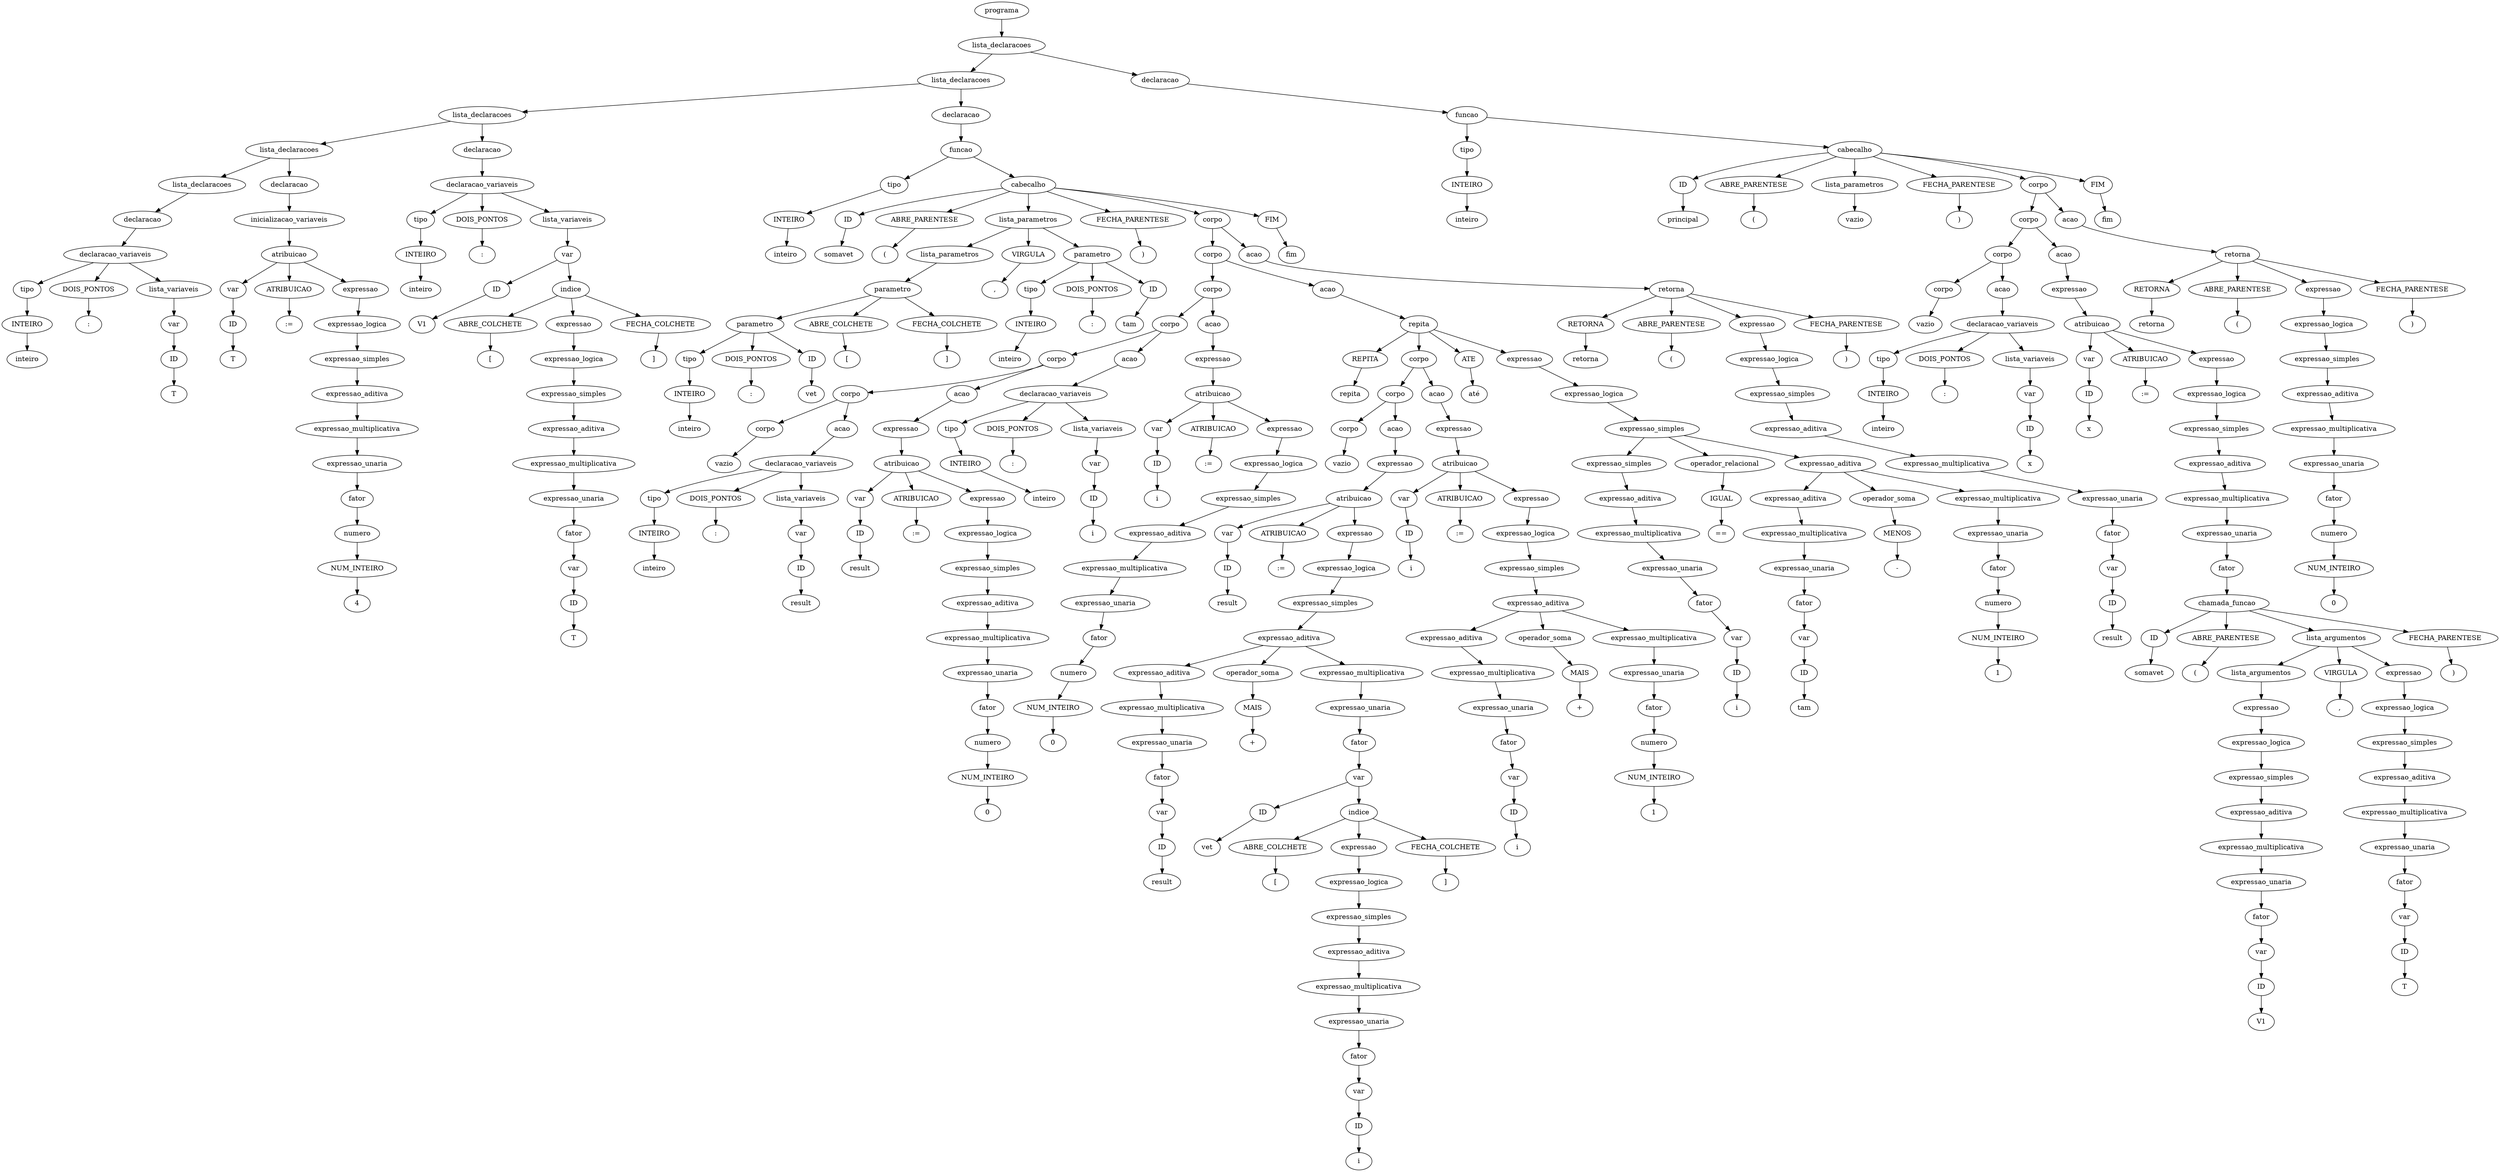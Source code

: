 digraph tree {
    "0x7f9ff8c01710" [label="programa"];
    "0x7f9ff8c13a58" [label="lista_declaracoes"];
    "0x7f9ff8c015f8" [label="lista_declaracoes"];
    "0x7f9ff8bf9c50" [label="lista_declaracoes"];
    "0x7f9ff8bf9828" [label="lista_declaracoes"];
    "0x7f9ff8bf92b0" [label="lista_declaracoes"];
    "0x7f9ff8bf0f98" [label="declaracao"];
    "0x7f9ff8bf9320" [label="declaracao_variaveis"];
    "0x7f9ff8bf9128" [label="tipo"];
    "0x7f9ff8bf90f0" [label="INTEIRO"];
    "0x7f9ff8bf90b8" [label="inteiro"];
    "0x7f9ff8bf92e8" [label="DOIS_PONTOS"];
    "0x7f9ff8bf9160" [label=":"];
    "0x7f9ff8bf9198" [label="lista_variaveis"];
    "0x7f9ff8bf9240" [label="var"];
    "0x7f9ff8bf91d0" [label="ID"];
    "0x7f9ff8bf0fd0" [label="T"];
    "0x7f9ff8bf9780" [label="declaracao"];
    "0x7f9ff8bf9278" [label="inicializacao_variaveis"];
    "0x7f9ff8bf97f0" [label="atribuicao"];
    "0x7f9ff8bf9438" [label="var"];
    "0x7f9ff8bf9400" [label="ID"];
    "0x7f9ff8bf9358" [label="T"];
    "0x7f9ff8bf97b8" [label="ATRIBUICAO"];
    "0x7f9ff8bf9710" [label=":="];
    "0x7f9ff8bf96d8" [label="expressao"];
    "0x7f9ff8bf96a0" [label="expressao_logica"];
    "0x7f9ff8bf9668" [label="expressao_simples"];
    "0x7f9ff8bf9630" [label="expressao_aditiva"];
    "0x7f9ff8bf95f8" [label="expressao_multiplicativa"];
    "0x7f9ff8bf9470" [label="expressao_unaria"];
    "0x7f9ff8bf94a8" [label="fator"];
    "0x7f9ff8bf95c0" [label="numero"];
    "0x7f9ff8bf9588" [label="NUM_INTEIRO"];
    "0x7f9ff8bf9208" [label="4"];
    "0x7f9ff8bf9860" [label="declaracao"];
    "0x7f9ff8bf9e80" [label="declaracao_variaveis"];
    "0x7f9ff8bf98d0" [label="tipo"];
    "0x7f9ff8bf9390" [label="INTEIRO"];
    "0x7f9ff8bf9080" [label="inteiro"];
    "0x7f9ff8bf9e48" [label="DOIS_PONTOS"];
    "0x7f9ff8bf9dd8" [label=":"];
    "0x7f9ff8bf9940" [label="lista_variaveis"];
    "0x7f9ff8bf9a20" [label="var"];
    "0x7f9ff8bf9c18" [label="ID"];
    "0x7f9ff8bf99b0" [label="V1"];
    "0x7f9ff8bf9da0" [label="indice"];
    "0x7f9ff8bf9cc0" [label="ABRE_COLCHETE"];
    "0x7f9ff8bf9be0" [label="["];
    "0x7f9ff8bf9ba8" [label="expressao"];
    "0x7f9ff8bf9b70" [label="expressao_logica"];
    "0x7f9ff8bf9b38" [label="expressao_simples"];
    "0x7f9ff8bf9b00" [label="expressao_aditiva"];
    "0x7f9ff8bf9ac8" [label="expressao_multiplicativa"];
    "0x7f9ff8bf9908" [label="expressao_unaria"];
    "0x7f9ff8bf99e8" [label="fator"];
    "0x7f9ff8bf9a90" [label="var"];
    "0x7f9ff8bf9a58" [label="ID"];
    "0x7f9ff8bf9550" [label="T"];
    "0x7f9ff8bf9d68" [label="FECHA_COLCHETE"];
    "0x7f9ff8bf9d30" [label="]"];
    "0x7f9ff8bf9e10" [label="declaracao"];
    "0x7f9ff8bf9ef0" [label="funcao"];
    "0x7f9ff8bf9f60" [label="tipo"];
    "0x7f9ff8bf9eb8" [label="INTEIRO"];
    "0x7f9ff8bf9748" [label="inteiro"];
    "0x7f9ff8c139e8" [label="cabecalho"];
    "0x7f9ff8c137f0" [label="ID"];
    "0x7f9ff8c0d898" [label="somavet"];
    "0x7f9ff8c138d0" [label="ABRE_PARENTESE"];
    "0x7f9ff8c13898" [label="("];
    "0x7f9ff8c01588" [label="lista_parametros"];
    "0x7f9ff8c01160" [label="lista_parametros"];
    "0x7f9ff8c01400" [label="parametro"];
    "0x7f9ff8c012e8" [label="parametro"];
    "0x7f9ff8c01128" [label="tipo"];
    "0x7f9ff8c010f0" [label="INTEIRO"];
    "0x7f9ff8bf9cf8" [label="inteiro"];
    "0x7f9ff8c01240" [label="DOIS_PONTOS"];
    "0x7f9ff8c01048" [label=":"];
    "0x7f9ff8c012b0" [label="ID"];
    "0x7f9ff8c01278" [label="vet"];
    "0x7f9ff8c010b8" [label="ABRE_COLCHETE"];
    "0x7f9ff8bf9f98" [label="["];
    "0x7f9ff8c013c8" [label="FECHA_COLCHETE"];
    "0x7f9ff8c01198" [label="]"];
    "0x7f9ff8c014a8" [label="VIRGULA"];
    "0x7f9ff8c01208" [label=","];
    "0x7f9ff8c016d8" [label="parametro"];
    "0x7f9ff8c01518" [label="tipo"];
    "0x7f9ff8c014e0" [label="INTEIRO"];
    "0x7f9ff8c01320" [label="inteiro"];
    "0x7f9ff8c01630" [label="DOIS_PONTOS"];
    "0x7f9ff8c01358" [label=":"];
    "0x7f9ff8c016a0" [label="ID"];
    "0x7f9ff8c01668" [label="tam"];
    "0x7f9ff8c13940" [label="FECHA_PARENTESE"];
    "0x7f9ff8c13908" [label=")"];
    "0x7f9ff8c135f8" [label="corpo"];
    "0x7f9ff8c0d780" [label="corpo"];
    "0x7f9ff8c06780" [label="corpo"];
    "0x7f9ff8c06240" [label="corpo"];
    "0x7f9ff8c01fd0" [label="corpo"];
    "0x7f9ff8c01a90" [label="corpo"];
    "0x7f9ff8c01550" [label="corpo"];
    "0x7f9ff8c01438" [label="vazio"];
    "0x7f9ff8c017f0" [label="acao"];
    "0x7f9ff8c01b00" [label="declaracao_variaveis"];
    "0x7f9ff8c01898" [label="tipo"];
    "0x7f9ff8c01860" [label="INTEIRO"];
    "0x7f9ff8c01748" [label="inteiro"];
    "0x7f9ff8c01ac8" [label="DOIS_PONTOS"];
    "0x7f9ff8c018d0" [label=":"];
    "0x7f9ff8c01908" [label="lista_variaveis"];
    "0x7f9ff8c01a20" [label="var"];
    "0x7f9ff8c019e8" [label="ID"];
    "0x7f9ff8c017b8" [label="result"];
    "0x7f9ff8c01f28" [label="acao"];
    "0x7f9ff8c01a58" [label="expressao"];
    "0x7f9ff8c01f98" [label="atribuicao"];
    "0x7f9ff8c01be0" [label="var"];
    "0x7f9ff8c01b38" [label="ID"];
    "0x7f9ff8c01390" [label="result"];
    "0x7f9ff8c01f60" [label="ATRIBUICAO"];
    "0x7f9ff8c01eb8" [label=":="];
    "0x7f9ff8c01e80" [label="expressao"];
    "0x7f9ff8c01e48" [label="expressao_logica"];
    "0x7f9ff8c01e10" [label="expressao_simples"];
    "0x7f9ff8c01dd8" [label="expressao_aditiva"];
    "0x7f9ff8c01da0" [label="expressao_multiplicativa"];
    "0x7f9ff8c01c18" [label="expressao_unaria"];
    "0x7f9ff8c01c50" [label="fator"];
    "0x7f9ff8c01d68" [label="numero"];
    "0x7f9ff8c01d30" [label="NUM_INTEIRO"];
    "0x7f9ff8c019b0" [label="0"];
    "0x7f9ff8c06048" [label="acao"];
    "0x7f9ff8c062b0" [label="declaracao_variaveis"];
    "0x7f9ff8c060b8" [label="tipo"];
    "0x7f9ff8c01b70" [label="INTEIRO"];
    "0x7f9ff8c01828" [label="inteiro"];
    "0x7f9ff8c06278" [label="DOIS_PONTOS"];
    "0x7f9ff8c060f0" [label=":"];
    "0x7f9ff8c06128" [label="lista_variaveis"];
    "0x7f9ff8c061d0" [label="var"];
    "0x7f9ff8c06160" [label="ID"];
    "0x7f9ff8c01cf8" [label="i"];
    "0x7f9ff8c066d8" [label="acao"];
    "0x7f9ff8c06208" [label="expressao"];
    "0x7f9ff8c06748" [label="atribuicao"];
    "0x7f9ff8c06390" [label="var"];
    "0x7f9ff8c062e8" [label="ID"];
    "0x7f9ff8c01ef0" [label="i"];
    "0x7f9ff8c06710" [label="ATRIBUICAO"];
    "0x7f9ff8c06668" [label=":="];
    "0x7f9ff8c06630" [label="expressao"];
    "0x7f9ff8c065f8" [label="expressao_logica"];
    "0x7f9ff8c065c0" [label="expressao_simples"];
    "0x7f9ff8c06588" [label="expressao_aditiva"];
    "0x7f9ff8c06550" [label="expressao_multiplicativa"];
    "0x7f9ff8c063c8" [label="expressao_unaria"];
    "0x7f9ff8c06400" [label="fator"];
    "0x7f9ff8c06518" [label="numero"];
    "0x7f9ff8c064e0" [label="NUM_INTEIRO"];
    "0x7f9ff8c06198" [label="0"];
    "0x7f9ff8c064a8" [label="acao"];
    "0x7f9ff8c13320" [label="repita"];
    "0x7f9ff8c13208" [label="REPITA"];
    "0x7f9ff8c0df28" [label="repita"];
    "0x7f9ff8c0d9e8" [label="corpo"];
    "0x7f9ff8c0d320" [label="corpo"];
    "0x7f9ff8c06860" [label="corpo"];
    "0x7f9ff8c06080" [label="vazio"];
    "0x7f9ff8c0d278" [label="acao"];
    "0x7f9ff8c06898" [label="expressao"];
    "0x7f9ff8c0d2e8" [label="atribuicao"];
    "0x7f9ff8c06978" [label="var"];
    "0x7f9ff8c06940" [label="ID"];
    "0x7f9ff8c067b8" [label="result"];
    "0x7f9ff8c0d2b0" [label="ATRIBUICAO"];
    "0x7f9ff8c06be0" [label=":="];
    "0x7f9ff8c0d240" [label="expressao"];
    "0x7f9ff8c0d208" [label="expressao_logica"];
    "0x7f9ff8c06ba8" [label="expressao_simples"];
    "0x7f9ff8c06fd0" [label="expressao_aditiva"];
    "0x7f9ff8c06b38" [label="expressao_aditiva"];
    "0x7f9ff8c06b00" [label="expressao_multiplicativa"];
    "0x7f9ff8c069b0" [label="expressao_unaria"];
    "0x7f9ff8c069e8" [label="fator"];
    "0x7f9ff8c06ac8" [label="var"];
    "0x7f9ff8c06a90" [label="ID"];
    "0x7f9ff8c06828" [label="result"];
    "0x7f9ff8c06cc0" [label="operador_soma"];
    "0x7f9ff8c06c88" [label="MAIS"];
    "0x7f9ff8c06b70" [label="+"];
    "0x7f9ff8c0d198" [label="expressao_multiplicativa"];
    "0x7f9ff8c0d160" [label="expressao_unaria"];
    "0x7f9ff8c06c18" [label="fator"];
    "0x7f9ff8c06da0" [label="var"];
    "0x7f9ff8c06f98" [label="ID"];
    "0x7f9ff8c06d30" [label="vet"];
    "0x7f9ff8c0d128" [label="indice"];
    "0x7f9ff8c0d048" [label="ABRE_COLCHETE"];
    "0x7f9ff8c06f60" [label="["];
    "0x7f9ff8c06f28" [label="expressao"];
    "0x7f9ff8c06ef0" [label="expressao_logica"];
    "0x7f9ff8c06eb8" [label="expressao_simples"];
    "0x7f9ff8c06e80" [label="expressao_aditiva"];
    "0x7f9ff8c06e48" [label="expressao_multiplicativa"];
    "0x7f9ff8c06cf8" [label="expressao_unaria"];
    "0x7f9ff8c06d68" [label="fator"];
    "0x7f9ff8c06e10" [label="var"];
    "0x7f9ff8c06dd8" [label="ID"];
    "0x7f9ff8c06a58" [label="i"];
    "0x7f9ff8c0d0f0" [label="FECHA_COLCHETE"];
    "0x7f9ff8c0d0b8" [label="]"];
    "0x7f9ff8c0d940" [label="acao"];
    "0x7f9ff8c0d358" [label="expressao"];
    "0x7f9ff8c0d9b0" [label="atribuicao"];
    "0x7f9ff8c0d400" [label="var"];
    "0x7f9ff8c068d0" [label="ID"];
    "0x7f9ff8c06320" [label="i"];
    "0x7f9ff8c0d978" [label="ATRIBUICAO"];
    "0x7f9ff8c0d630" [label=":="];
    "0x7f9ff8c0d908" [label="expressao"];
    "0x7f9ff8c0d8d0" [label="expressao_logica"];
    "0x7f9ff8c0d5f8" [label="expressao_simples"];
    "0x7f9ff8c0d860" [label="expressao_aditiva"];
    "0x7f9ff8c0d588" [label="expressao_aditiva"];
    "0x7f9ff8c0d550" [label="expressao_multiplicativa"];
    "0x7f9ff8c0d438" [label="expressao_unaria"];
    "0x7f9ff8c0d470" [label="fator"];
    "0x7f9ff8c0d518" [label="var"];
    "0x7f9ff8c0d4e0" [label="ID"];
    "0x7f9ff8c0d080" [label="i"];
    "0x7f9ff8c0d6d8" [label="operador_soma"];
    "0x7f9ff8c0d6a0" [label="MAIS"];
    "0x7f9ff8c0d5c0" [label="+"];
    "0x7f9ff8c0d828" [label="expressao_multiplicativa"];
    "0x7f9ff8c0d710" [label="expressao_unaria"];
    "0x7f9ff8c0d668" [label="fator"];
    "0x7f9ff8c0d7f0" [label="numero"];
    "0x7f9ff8c0d7b8" [label="NUM_INTEIRO"];
    "0x7f9ff8c0d4a8" [label="1"];
    "0x7f9ff8c132e8" [label="ATE"];
    "0x7f9ff8c132b0" [label="até"];
    "0x7f9ff8c13278" [label="expressao"];
    "0x7f9ff8c0dc18" [label="expressao_logica"];
    "0x7f9ff8c0def0" [label="expressao_simples"];
    "0x7f9ff8c0dba8" [label="expressao_simples"];
    "0x7f9ff8c0db70" [label="expressao_aditiva"];
    "0x7f9ff8c0db38" [label="expressao_multiplicativa"];
    "0x7f9ff8c0da20" [label="expressao_unaria"];
    "0x7f9ff8c0da58" [label="fator"];
    "0x7f9ff8c0db00" [label="var"];
    "0x7f9ff8c0d390" [label="ID"];
    "0x7f9ff8c0d1d0" [label="i"];
    "0x7f9ff8c0dd30" [label="operador_relacional"];
    "0x7f9ff8c0dcf8" [label="IGUAL"];
    "0x7f9ff8c0dbe0" [label="=="];
    "0x7f9ff8c131d0" [label="expressao_aditiva"];
    "0x7f9ff8c0de80" [label="expressao_aditiva"];
    "0x7f9ff8c0de48" [label="expressao_multiplicativa"];
    "0x7f9ff8c0dd68" [label="expressao_unaria"];
    "0x7f9ff8c0dc88" [label="fator"];
    "0x7f9ff8c0de10" [label="var"];
    "0x7f9ff8c0ddd8" [label="ID"];
    "0x7f9ff8c0da90" [label="tam"];
    "0x7f9ff8c0dfd0" [label="operador_soma"];
    "0x7f9ff8c0df98" [label="MENOS"];
    "0x7f9ff8c0deb8" [label="-"];
    "0x7f9ff8c13198" [label="expressao_multiplicativa"];
    "0x7f9ff8c13048" [label="expressao_unaria"];
    "0x7f9ff8c0df60" [label="fator"];
    "0x7f9ff8c13160" [label="numero"];
    "0x7f9ff8c13128" [label="NUM_INTEIRO"];
    "0x7f9ff8c0dda0" [label="1"];
    "0x7f9ff8c130f0" [label="acao"];
    "0x7f9ff8c137b8" [label="retorna"];
    "0x7f9ff8c136a0" [label="RETORNA"];
    "0x7f9ff8c13588" [label="retorna"];
    "0x7f9ff8c13710" [label="ABRE_PARENTESE"];
    "0x7f9ff8c136d8" [label="("];
    "0x7f9ff8c13550" [label="expressao"];
    "0x7f9ff8c13518" [label="expressao_logica"];
    "0x7f9ff8c134e0" [label="expressao_simples"];
    "0x7f9ff8c134a8" [label="expressao_aditiva"];
    "0x7f9ff8c13470" [label="expressao_multiplicativa"];
    "0x7f9ff8c0dc50" [label="expressao_unaria"];
    "0x7f9ff8c13390" [label="fator"];
    "0x7f9ff8c13438" [label="var"];
    "0x7f9ff8c13358" [label="ID"];
    "0x7f9ff8c066a0" [label="result"];
    "0x7f9ff8c13780" [label="FECHA_PARENTESE"];
    "0x7f9ff8c13748" [label=")"];
    "0x7f9ff8c139b0" [label="FIM"];
    "0x7f9ff8c13978" [label="fim"];
    "0x7f9ff8c13a20" [label="declaracao"];
    "0x7f9ff8c135c0" [label="funcao"];
    "0x7f9ff8c13828" [label="tipo"];
    "0x7f9ff8bf9fd0" [label="INTEIRO"];
    "0x7f9ff8bf9898" [label="inteiro"];
    "0x7f9ff8c20128" [label="cabecalho"];
    "0x7f9ff8c1af28" [label="ID"];
    "0x7f9ff8c1a940" [label="principal"];
    "0x7f9ff8c1afd0" [label="ABRE_PARENTESE"];
    "0x7f9ff8c1af98" [label="("];
    "0x7f9ff8c13ac8" [label="lista_parametros"];
    "0x7f9ff8c13860" [label="vazio"];
    "0x7f9ff8c20080" [label="FECHA_PARENTESE"];
    "0x7f9ff8c20048" [label=")"];
    "0x7f9ff8c1ad30" [label="corpo"];
    "0x7f9ff8c1aa20" [label="corpo"];
    "0x7f9ff8c13e48" [label="corpo"];
    "0x7f9ff8c13be0" [label="corpo"];
    "0x7f9ff8c13240" [label="vazio"];
    "0x7f9ff8c13c18" [label="acao"];
    "0x7f9ff8c13eb8" [label="declaracao_variaveis"];
    "0x7f9ff8c13cc0" [label="tipo"];
    "0x7f9ff8c13c88" [label="INTEIRO"];
    "0x7f9ff8c13b00" [label="inteiro"];
    "0x7f9ff8c13e80" [label="DOIS_PONTOS"];
    "0x7f9ff8c13cf8" [label=":"];
    "0x7f9ff8c13d30" [label="lista_variaveis"];
    "0x7f9ff8c13dd8" [label="var"];
    "0x7f9ff8c13d68" [label="ID"];
    "0x7f9ff8c13b70" [label="x"];
    "0x7f9ff8c1a978" [label="acao"];
    "0x7f9ff8c13e10" [label="expressao"];
    "0x7f9ff8c1a9e8" [label="atribuicao"];
    "0x7f9ff8c13f98" [label="var"];
    "0x7f9ff8c13ef0" [label="ID"];
    "0x7f9ff8c13ba8" [label="x"];
    "0x7f9ff8c1a9b0" [label="ATRIBUICAO"];
    "0x7f9ff8c1a908" [label=":="];
    "0x7f9ff8c1a8d0" [label="expressao"];
    "0x7f9ff8c1a438" [label="expressao_logica"];
    "0x7f9ff8c1a668" [label="expressao_simples"];
    "0x7f9ff8c1a0b8" [label="expressao_aditiva"];
    "0x7f9ff8c1a898" [label="expressao_multiplicativa"];
    "0x7f9ff8c1a710" [label="expressao_unaria"];
    "0x7f9ff8c1a048" [label="fator"];
    "0x7f9ff8c1a860" [label="chamada_funcao"];
    "0x7f9ff8c1a160" [label="ID"];
    "0x7f9ff8c1a390" [label="somavet"];
    "0x7f9ff8c1a7b8" [label="ABRE_PARENTESE"];
    "0x7f9ff8c1a630" [label="("];
    "0x7f9ff8c1a6d8" [label="lista_argumentos"];
    "0x7f9ff8c1a320" [label="lista_argumentos"];
    "0x7f9ff8c1a2e8" [label="expressao"];
    "0x7f9ff8c1a2b0" [label="expressao_logica"];
    "0x7f9ff8c1a278" [label="expressao_simples"];
    "0x7f9ff8c1a240" [label="expressao_aditiva"];
    "0x7f9ff8c1a208" [label="expressao_multiplicativa"];
    "0x7f9ff8c13fd0" [label="expressao_unaria"];
    "0x7f9ff8c1a0f0" [label="fator"];
    "0x7f9ff8c1a1d0" [label="var"];
    "0x7f9ff8c1a198" [label="ID"];
    "0x7f9ff8c13da0" [label="V1"];
    "0x7f9ff8c1a6a0" [label="VIRGULA"];
    "0x7f9ff8c1a5f8" [label=","];
    "0x7f9ff8c1a5c0" [label="expressao"];
    "0x7f9ff8c1a588" [label="expressao_logica"];
    "0x7f9ff8c1a550" [label="expressao_simples"];
    "0x7f9ff8c1a518" [label="expressao_aditiva"];
    "0x7f9ff8c1a4e0" [label="expressao_multiplicativa"];
    "0x7f9ff8c1a3c8" [label="expressao_unaria"];
    "0x7f9ff8c1a400" [label="fator"];
    "0x7f9ff8c1a4a8" [label="var"];
    "0x7f9ff8c1a470" [label="ID"];
    "0x7f9ff8c1a358" [label="T"];
    "0x7f9ff8c1a828" [label="FECHA_PARENTESE"];
    "0x7f9ff8c1a7f0" [label=")"];
    "0x7f9ff8c1a780" [label="acao"];
    "0x7f9ff8c1aef0" [label="retorna"];
    "0x7f9ff8c1add8" [label="RETORNA"];
    "0x7f9ff8c1acc0" [label="retorna"];
    "0x7f9ff8c1ae48" [label="ABRE_PARENTESE"];
    "0x7f9ff8c1ae10" [label="("];
    "0x7f9ff8c1ac88" [label="expressao"];
    "0x7f9ff8c1ac50" [label="expressao_logica"];
    "0x7f9ff8c1ac18" [label="expressao_simples"];
    "0x7f9ff8c1abe0" [label="expressao_aditiva"];
    "0x7f9ff8c1aba8" [label="expressao_multiplicativa"];
    "0x7f9ff8c1aa58" [label="expressao_unaria"];
    "0x7f9ff8c1aac8" [label="fator"];
    "0x7f9ff8c1ab70" [label="numero"];
    "0x7f9ff8c1ab38" [label="NUM_INTEIRO"];
    "0x7f9ff8c13c50" [label="0"];
    "0x7f9ff8c1aeb8" [label="FECHA_PARENTESE"];
    "0x7f9ff8c1ae80" [label=")"];
    "0x7f9ff8c200f0" [label="FIM"];
    "0x7f9ff8c200b8" [label="fim"];
    "0x7f9ff8c01710" -> "0x7f9ff8c13a58";
    "0x7f9ff8c13a58" -> "0x7f9ff8c015f8";
    "0x7f9ff8c13a58" -> "0x7f9ff8c13a20";
    "0x7f9ff8c015f8" -> "0x7f9ff8bf9c50";
    "0x7f9ff8c015f8" -> "0x7f9ff8bf9e10";
    "0x7f9ff8bf9c50" -> "0x7f9ff8bf9828";
    "0x7f9ff8bf9c50" -> "0x7f9ff8bf9860";
    "0x7f9ff8bf9828" -> "0x7f9ff8bf92b0";
    "0x7f9ff8bf9828" -> "0x7f9ff8bf9780";
    "0x7f9ff8bf92b0" -> "0x7f9ff8bf0f98";
    "0x7f9ff8bf0f98" -> "0x7f9ff8bf9320";
    "0x7f9ff8bf9320" -> "0x7f9ff8bf9128";
    "0x7f9ff8bf9320" -> "0x7f9ff8bf92e8";
    "0x7f9ff8bf9320" -> "0x7f9ff8bf9198";
    "0x7f9ff8bf9128" -> "0x7f9ff8bf90f0";
    "0x7f9ff8bf90f0" -> "0x7f9ff8bf90b8";
    "0x7f9ff8bf92e8" -> "0x7f9ff8bf9160";
    "0x7f9ff8bf9198" -> "0x7f9ff8bf9240";
    "0x7f9ff8bf9240" -> "0x7f9ff8bf91d0";
    "0x7f9ff8bf91d0" -> "0x7f9ff8bf0fd0";
    "0x7f9ff8bf9780" -> "0x7f9ff8bf9278";
    "0x7f9ff8bf9278" -> "0x7f9ff8bf97f0";
    "0x7f9ff8bf97f0" -> "0x7f9ff8bf9438";
    "0x7f9ff8bf97f0" -> "0x7f9ff8bf97b8";
    "0x7f9ff8bf97f0" -> "0x7f9ff8bf96d8";
    "0x7f9ff8bf9438" -> "0x7f9ff8bf9400";
    "0x7f9ff8bf9400" -> "0x7f9ff8bf9358";
    "0x7f9ff8bf97b8" -> "0x7f9ff8bf9710";
    "0x7f9ff8bf96d8" -> "0x7f9ff8bf96a0";
    "0x7f9ff8bf96a0" -> "0x7f9ff8bf9668";
    "0x7f9ff8bf9668" -> "0x7f9ff8bf9630";
    "0x7f9ff8bf9630" -> "0x7f9ff8bf95f8";
    "0x7f9ff8bf95f8" -> "0x7f9ff8bf9470";
    "0x7f9ff8bf9470" -> "0x7f9ff8bf94a8";
    "0x7f9ff8bf94a8" -> "0x7f9ff8bf95c0";
    "0x7f9ff8bf95c0" -> "0x7f9ff8bf9588";
    "0x7f9ff8bf9588" -> "0x7f9ff8bf9208";
    "0x7f9ff8bf9860" -> "0x7f9ff8bf9e80";
    "0x7f9ff8bf9e80" -> "0x7f9ff8bf98d0";
    "0x7f9ff8bf9e80" -> "0x7f9ff8bf9e48";
    "0x7f9ff8bf9e80" -> "0x7f9ff8bf9940";
    "0x7f9ff8bf98d0" -> "0x7f9ff8bf9390";
    "0x7f9ff8bf9390" -> "0x7f9ff8bf9080";
    "0x7f9ff8bf9e48" -> "0x7f9ff8bf9dd8";
    "0x7f9ff8bf9940" -> "0x7f9ff8bf9a20";
    "0x7f9ff8bf9a20" -> "0x7f9ff8bf9c18";
    "0x7f9ff8bf9a20" -> "0x7f9ff8bf9da0";
    "0x7f9ff8bf9c18" -> "0x7f9ff8bf99b0";
    "0x7f9ff8bf9da0" -> "0x7f9ff8bf9cc0";
    "0x7f9ff8bf9da0" -> "0x7f9ff8bf9ba8";
    "0x7f9ff8bf9da0" -> "0x7f9ff8bf9d68";
    "0x7f9ff8bf9cc0" -> "0x7f9ff8bf9be0";
    "0x7f9ff8bf9ba8" -> "0x7f9ff8bf9b70";
    "0x7f9ff8bf9b70" -> "0x7f9ff8bf9b38";
    "0x7f9ff8bf9b38" -> "0x7f9ff8bf9b00";
    "0x7f9ff8bf9b00" -> "0x7f9ff8bf9ac8";
    "0x7f9ff8bf9ac8" -> "0x7f9ff8bf9908";
    "0x7f9ff8bf9908" -> "0x7f9ff8bf99e8";
    "0x7f9ff8bf99e8" -> "0x7f9ff8bf9a90";
    "0x7f9ff8bf9a90" -> "0x7f9ff8bf9a58";
    "0x7f9ff8bf9a58" -> "0x7f9ff8bf9550";
    "0x7f9ff8bf9d68" -> "0x7f9ff8bf9d30";
    "0x7f9ff8bf9e10" -> "0x7f9ff8bf9ef0";
    "0x7f9ff8bf9ef0" -> "0x7f9ff8bf9f60";
    "0x7f9ff8bf9ef0" -> "0x7f9ff8c139e8";
    "0x7f9ff8bf9f60" -> "0x7f9ff8bf9eb8";
    "0x7f9ff8bf9eb8" -> "0x7f9ff8bf9748";
    "0x7f9ff8c139e8" -> "0x7f9ff8c137f0";
    "0x7f9ff8c139e8" -> "0x7f9ff8c138d0";
    "0x7f9ff8c139e8" -> "0x7f9ff8c01588";
    "0x7f9ff8c139e8" -> "0x7f9ff8c13940";
    "0x7f9ff8c139e8" -> "0x7f9ff8c135f8";
    "0x7f9ff8c139e8" -> "0x7f9ff8c139b0";
    "0x7f9ff8c137f0" -> "0x7f9ff8c0d898";
    "0x7f9ff8c138d0" -> "0x7f9ff8c13898";
    "0x7f9ff8c01588" -> "0x7f9ff8c01160";
    "0x7f9ff8c01588" -> "0x7f9ff8c014a8";
    "0x7f9ff8c01588" -> "0x7f9ff8c016d8";
    "0x7f9ff8c01160" -> "0x7f9ff8c01400";
    "0x7f9ff8c01400" -> "0x7f9ff8c012e8";
    "0x7f9ff8c01400" -> "0x7f9ff8c010b8";
    "0x7f9ff8c01400" -> "0x7f9ff8c013c8";
    "0x7f9ff8c012e8" -> "0x7f9ff8c01128";
    "0x7f9ff8c012e8" -> "0x7f9ff8c01240";
    "0x7f9ff8c012e8" -> "0x7f9ff8c012b0";
    "0x7f9ff8c01128" -> "0x7f9ff8c010f0";
    "0x7f9ff8c010f0" -> "0x7f9ff8bf9cf8";
    "0x7f9ff8c01240" -> "0x7f9ff8c01048";
    "0x7f9ff8c012b0" -> "0x7f9ff8c01278";
    "0x7f9ff8c010b8" -> "0x7f9ff8bf9f98";
    "0x7f9ff8c013c8" -> "0x7f9ff8c01198";
    "0x7f9ff8c014a8" -> "0x7f9ff8c01208";
    "0x7f9ff8c016d8" -> "0x7f9ff8c01518";
    "0x7f9ff8c016d8" -> "0x7f9ff8c01630";
    "0x7f9ff8c016d8" -> "0x7f9ff8c016a0";
    "0x7f9ff8c01518" -> "0x7f9ff8c014e0";
    "0x7f9ff8c014e0" -> "0x7f9ff8c01320";
    "0x7f9ff8c01630" -> "0x7f9ff8c01358";
    "0x7f9ff8c016a0" -> "0x7f9ff8c01668";
    "0x7f9ff8c13940" -> "0x7f9ff8c13908";
    "0x7f9ff8c135f8" -> "0x7f9ff8c0d780";
    "0x7f9ff8c135f8" -> "0x7f9ff8c130f0";
    "0x7f9ff8c0d780" -> "0x7f9ff8c06780";
    "0x7f9ff8c0d780" -> "0x7f9ff8c064a8";
    "0x7f9ff8c06780" -> "0x7f9ff8c06240";
    "0x7f9ff8c06780" -> "0x7f9ff8c066d8";
    "0x7f9ff8c06240" -> "0x7f9ff8c01fd0";
    "0x7f9ff8c06240" -> "0x7f9ff8c06048";
    "0x7f9ff8c01fd0" -> "0x7f9ff8c01a90";
    "0x7f9ff8c01fd0" -> "0x7f9ff8c01f28";
    "0x7f9ff8c01a90" -> "0x7f9ff8c01550";
    "0x7f9ff8c01a90" -> "0x7f9ff8c017f0";
    "0x7f9ff8c01550" -> "0x7f9ff8c01438";
    "0x7f9ff8c017f0" -> "0x7f9ff8c01b00";
    "0x7f9ff8c01b00" -> "0x7f9ff8c01898";
    "0x7f9ff8c01b00" -> "0x7f9ff8c01ac8";
    "0x7f9ff8c01b00" -> "0x7f9ff8c01908";
    "0x7f9ff8c01898" -> "0x7f9ff8c01860";
    "0x7f9ff8c01860" -> "0x7f9ff8c01748";
    "0x7f9ff8c01ac8" -> "0x7f9ff8c018d0";
    "0x7f9ff8c01908" -> "0x7f9ff8c01a20";
    "0x7f9ff8c01a20" -> "0x7f9ff8c019e8";
    "0x7f9ff8c019e8" -> "0x7f9ff8c017b8";
    "0x7f9ff8c01f28" -> "0x7f9ff8c01a58";
    "0x7f9ff8c01a58" -> "0x7f9ff8c01f98";
    "0x7f9ff8c01f98" -> "0x7f9ff8c01be0";
    "0x7f9ff8c01f98" -> "0x7f9ff8c01f60";
    "0x7f9ff8c01f98" -> "0x7f9ff8c01e80";
    "0x7f9ff8c01be0" -> "0x7f9ff8c01b38";
    "0x7f9ff8c01b38" -> "0x7f9ff8c01390";
    "0x7f9ff8c01f60" -> "0x7f9ff8c01eb8";
    "0x7f9ff8c01e80" -> "0x7f9ff8c01e48";
    "0x7f9ff8c01e48" -> "0x7f9ff8c01e10";
    "0x7f9ff8c01e10" -> "0x7f9ff8c01dd8";
    "0x7f9ff8c01dd8" -> "0x7f9ff8c01da0";
    "0x7f9ff8c01da0" -> "0x7f9ff8c01c18";
    "0x7f9ff8c01c18" -> "0x7f9ff8c01c50";
    "0x7f9ff8c01c50" -> "0x7f9ff8c01d68";
    "0x7f9ff8c01d68" -> "0x7f9ff8c01d30";
    "0x7f9ff8c01d30" -> "0x7f9ff8c019b0";
    "0x7f9ff8c06048" -> "0x7f9ff8c062b0";
    "0x7f9ff8c062b0" -> "0x7f9ff8c060b8";
    "0x7f9ff8c062b0" -> "0x7f9ff8c06278";
    "0x7f9ff8c062b0" -> "0x7f9ff8c06128";
    "0x7f9ff8c060b8" -> "0x7f9ff8c01b70";
    "0x7f9ff8c01b70" -> "0x7f9ff8c01828";
    "0x7f9ff8c06278" -> "0x7f9ff8c060f0";
    "0x7f9ff8c06128" -> "0x7f9ff8c061d0";
    "0x7f9ff8c061d0" -> "0x7f9ff8c06160";
    "0x7f9ff8c06160" -> "0x7f9ff8c01cf8";
    "0x7f9ff8c066d8" -> "0x7f9ff8c06208";
    "0x7f9ff8c06208" -> "0x7f9ff8c06748";
    "0x7f9ff8c06748" -> "0x7f9ff8c06390";
    "0x7f9ff8c06748" -> "0x7f9ff8c06710";
    "0x7f9ff8c06748" -> "0x7f9ff8c06630";
    "0x7f9ff8c06390" -> "0x7f9ff8c062e8";
    "0x7f9ff8c062e8" -> "0x7f9ff8c01ef0";
    "0x7f9ff8c06710" -> "0x7f9ff8c06668";
    "0x7f9ff8c06630" -> "0x7f9ff8c065f8";
    "0x7f9ff8c065f8" -> "0x7f9ff8c065c0";
    "0x7f9ff8c065c0" -> "0x7f9ff8c06588";
    "0x7f9ff8c06588" -> "0x7f9ff8c06550";
    "0x7f9ff8c06550" -> "0x7f9ff8c063c8";
    "0x7f9ff8c063c8" -> "0x7f9ff8c06400";
    "0x7f9ff8c06400" -> "0x7f9ff8c06518";
    "0x7f9ff8c06518" -> "0x7f9ff8c064e0";
    "0x7f9ff8c064e0" -> "0x7f9ff8c06198";
    "0x7f9ff8c064a8" -> "0x7f9ff8c13320";
    "0x7f9ff8c13320" -> "0x7f9ff8c13208";
    "0x7f9ff8c13320" -> "0x7f9ff8c0d9e8";
    "0x7f9ff8c13320" -> "0x7f9ff8c132e8";
    "0x7f9ff8c13320" -> "0x7f9ff8c13278";
    "0x7f9ff8c13208" -> "0x7f9ff8c0df28";
    "0x7f9ff8c0d9e8" -> "0x7f9ff8c0d320";
    "0x7f9ff8c0d9e8" -> "0x7f9ff8c0d940";
    "0x7f9ff8c0d320" -> "0x7f9ff8c06860";
    "0x7f9ff8c0d320" -> "0x7f9ff8c0d278";
    "0x7f9ff8c06860" -> "0x7f9ff8c06080";
    "0x7f9ff8c0d278" -> "0x7f9ff8c06898";
    "0x7f9ff8c06898" -> "0x7f9ff8c0d2e8";
    "0x7f9ff8c0d2e8" -> "0x7f9ff8c06978";
    "0x7f9ff8c0d2e8" -> "0x7f9ff8c0d2b0";
    "0x7f9ff8c0d2e8" -> "0x7f9ff8c0d240";
    "0x7f9ff8c06978" -> "0x7f9ff8c06940";
    "0x7f9ff8c06940" -> "0x7f9ff8c067b8";
    "0x7f9ff8c0d2b0" -> "0x7f9ff8c06be0";
    "0x7f9ff8c0d240" -> "0x7f9ff8c0d208";
    "0x7f9ff8c0d208" -> "0x7f9ff8c06ba8";
    "0x7f9ff8c06ba8" -> "0x7f9ff8c06fd0";
    "0x7f9ff8c06fd0" -> "0x7f9ff8c06b38";
    "0x7f9ff8c06fd0" -> "0x7f9ff8c06cc0";
    "0x7f9ff8c06fd0" -> "0x7f9ff8c0d198";
    "0x7f9ff8c06b38" -> "0x7f9ff8c06b00";
    "0x7f9ff8c06b00" -> "0x7f9ff8c069b0";
    "0x7f9ff8c069b0" -> "0x7f9ff8c069e8";
    "0x7f9ff8c069e8" -> "0x7f9ff8c06ac8";
    "0x7f9ff8c06ac8" -> "0x7f9ff8c06a90";
    "0x7f9ff8c06a90" -> "0x7f9ff8c06828";
    "0x7f9ff8c06cc0" -> "0x7f9ff8c06c88";
    "0x7f9ff8c06c88" -> "0x7f9ff8c06b70";
    "0x7f9ff8c0d198" -> "0x7f9ff8c0d160";
    "0x7f9ff8c0d160" -> "0x7f9ff8c06c18";
    "0x7f9ff8c06c18" -> "0x7f9ff8c06da0";
    "0x7f9ff8c06da0" -> "0x7f9ff8c06f98";
    "0x7f9ff8c06da0" -> "0x7f9ff8c0d128";
    "0x7f9ff8c06f98" -> "0x7f9ff8c06d30";
    "0x7f9ff8c0d128" -> "0x7f9ff8c0d048";
    "0x7f9ff8c0d128" -> "0x7f9ff8c06f28";
    "0x7f9ff8c0d128" -> "0x7f9ff8c0d0f0";
    "0x7f9ff8c0d048" -> "0x7f9ff8c06f60";
    "0x7f9ff8c06f28" -> "0x7f9ff8c06ef0";
    "0x7f9ff8c06ef0" -> "0x7f9ff8c06eb8";
    "0x7f9ff8c06eb8" -> "0x7f9ff8c06e80";
    "0x7f9ff8c06e80" -> "0x7f9ff8c06e48";
    "0x7f9ff8c06e48" -> "0x7f9ff8c06cf8";
    "0x7f9ff8c06cf8" -> "0x7f9ff8c06d68";
    "0x7f9ff8c06d68" -> "0x7f9ff8c06e10";
    "0x7f9ff8c06e10" -> "0x7f9ff8c06dd8";
    "0x7f9ff8c06dd8" -> "0x7f9ff8c06a58";
    "0x7f9ff8c0d0f0" -> "0x7f9ff8c0d0b8";
    "0x7f9ff8c0d940" -> "0x7f9ff8c0d358";
    "0x7f9ff8c0d358" -> "0x7f9ff8c0d9b0";
    "0x7f9ff8c0d9b0" -> "0x7f9ff8c0d400";
    "0x7f9ff8c0d9b0" -> "0x7f9ff8c0d978";
    "0x7f9ff8c0d9b0" -> "0x7f9ff8c0d908";
    "0x7f9ff8c0d400" -> "0x7f9ff8c068d0";
    "0x7f9ff8c068d0" -> "0x7f9ff8c06320";
    "0x7f9ff8c0d978" -> "0x7f9ff8c0d630";
    "0x7f9ff8c0d908" -> "0x7f9ff8c0d8d0";
    "0x7f9ff8c0d8d0" -> "0x7f9ff8c0d5f8";
    "0x7f9ff8c0d5f8" -> "0x7f9ff8c0d860";
    "0x7f9ff8c0d860" -> "0x7f9ff8c0d588";
    "0x7f9ff8c0d860" -> "0x7f9ff8c0d6d8";
    "0x7f9ff8c0d860" -> "0x7f9ff8c0d828";
    "0x7f9ff8c0d588" -> "0x7f9ff8c0d550";
    "0x7f9ff8c0d550" -> "0x7f9ff8c0d438";
    "0x7f9ff8c0d438" -> "0x7f9ff8c0d470";
    "0x7f9ff8c0d470" -> "0x7f9ff8c0d518";
    "0x7f9ff8c0d518" -> "0x7f9ff8c0d4e0";
    "0x7f9ff8c0d4e0" -> "0x7f9ff8c0d080";
    "0x7f9ff8c0d6d8" -> "0x7f9ff8c0d6a0";
    "0x7f9ff8c0d6a0" -> "0x7f9ff8c0d5c0";
    "0x7f9ff8c0d828" -> "0x7f9ff8c0d710";
    "0x7f9ff8c0d710" -> "0x7f9ff8c0d668";
    "0x7f9ff8c0d668" -> "0x7f9ff8c0d7f0";
    "0x7f9ff8c0d7f0" -> "0x7f9ff8c0d7b8";
    "0x7f9ff8c0d7b8" -> "0x7f9ff8c0d4a8";
    "0x7f9ff8c132e8" -> "0x7f9ff8c132b0";
    "0x7f9ff8c13278" -> "0x7f9ff8c0dc18";
    "0x7f9ff8c0dc18" -> "0x7f9ff8c0def0";
    "0x7f9ff8c0def0" -> "0x7f9ff8c0dba8";
    "0x7f9ff8c0def0" -> "0x7f9ff8c0dd30";
    "0x7f9ff8c0def0" -> "0x7f9ff8c131d0";
    "0x7f9ff8c0dba8" -> "0x7f9ff8c0db70";
    "0x7f9ff8c0db70" -> "0x7f9ff8c0db38";
    "0x7f9ff8c0db38" -> "0x7f9ff8c0da20";
    "0x7f9ff8c0da20" -> "0x7f9ff8c0da58";
    "0x7f9ff8c0da58" -> "0x7f9ff8c0db00";
    "0x7f9ff8c0db00" -> "0x7f9ff8c0d390";
    "0x7f9ff8c0d390" -> "0x7f9ff8c0d1d0";
    "0x7f9ff8c0dd30" -> "0x7f9ff8c0dcf8";
    "0x7f9ff8c0dcf8" -> "0x7f9ff8c0dbe0";
    "0x7f9ff8c131d0" -> "0x7f9ff8c0de80";
    "0x7f9ff8c131d0" -> "0x7f9ff8c0dfd0";
    "0x7f9ff8c131d0" -> "0x7f9ff8c13198";
    "0x7f9ff8c0de80" -> "0x7f9ff8c0de48";
    "0x7f9ff8c0de48" -> "0x7f9ff8c0dd68";
    "0x7f9ff8c0dd68" -> "0x7f9ff8c0dc88";
    "0x7f9ff8c0dc88" -> "0x7f9ff8c0de10";
    "0x7f9ff8c0de10" -> "0x7f9ff8c0ddd8";
    "0x7f9ff8c0ddd8" -> "0x7f9ff8c0da90";
    "0x7f9ff8c0dfd0" -> "0x7f9ff8c0df98";
    "0x7f9ff8c0df98" -> "0x7f9ff8c0deb8";
    "0x7f9ff8c13198" -> "0x7f9ff8c13048";
    "0x7f9ff8c13048" -> "0x7f9ff8c0df60";
    "0x7f9ff8c0df60" -> "0x7f9ff8c13160";
    "0x7f9ff8c13160" -> "0x7f9ff8c13128";
    "0x7f9ff8c13128" -> "0x7f9ff8c0dda0";
    "0x7f9ff8c130f0" -> "0x7f9ff8c137b8";
    "0x7f9ff8c137b8" -> "0x7f9ff8c136a0";
    "0x7f9ff8c137b8" -> "0x7f9ff8c13710";
    "0x7f9ff8c137b8" -> "0x7f9ff8c13550";
    "0x7f9ff8c137b8" -> "0x7f9ff8c13780";
    "0x7f9ff8c136a0" -> "0x7f9ff8c13588";
    "0x7f9ff8c13710" -> "0x7f9ff8c136d8";
    "0x7f9ff8c13550" -> "0x7f9ff8c13518";
    "0x7f9ff8c13518" -> "0x7f9ff8c134e0";
    "0x7f9ff8c134e0" -> "0x7f9ff8c134a8";
    "0x7f9ff8c134a8" -> "0x7f9ff8c13470";
    "0x7f9ff8c13470" -> "0x7f9ff8c0dc50";
    "0x7f9ff8c0dc50" -> "0x7f9ff8c13390";
    "0x7f9ff8c13390" -> "0x7f9ff8c13438";
    "0x7f9ff8c13438" -> "0x7f9ff8c13358";
    "0x7f9ff8c13358" -> "0x7f9ff8c066a0";
    "0x7f9ff8c13780" -> "0x7f9ff8c13748";
    "0x7f9ff8c139b0" -> "0x7f9ff8c13978";
    "0x7f9ff8c13a20" -> "0x7f9ff8c135c0";
    "0x7f9ff8c135c0" -> "0x7f9ff8c13828";
    "0x7f9ff8c135c0" -> "0x7f9ff8c20128";
    "0x7f9ff8c13828" -> "0x7f9ff8bf9fd0";
    "0x7f9ff8bf9fd0" -> "0x7f9ff8bf9898";
    "0x7f9ff8c20128" -> "0x7f9ff8c1af28";
    "0x7f9ff8c20128" -> "0x7f9ff8c1afd0";
    "0x7f9ff8c20128" -> "0x7f9ff8c13ac8";
    "0x7f9ff8c20128" -> "0x7f9ff8c20080";
    "0x7f9ff8c20128" -> "0x7f9ff8c1ad30";
    "0x7f9ff8c20128" -> "0x7f9ff8c200f0";
    "0x7f9ff8c1af28" -> "0x7f9ff8c1a940";
    "0x7f9ff8c1afd0" -> "0x7f9ff8c1af98";
    "0x7f9ff8c13ac8" -> "0x7f9ff8c13860";
    "0x7f9ff8c20080" -> "0x7f9ff8c20048";
    "0x7f9ff8c1ad30" -> "0x7f9ff8c1aa20";
    "0x7f9ff8c1ad30" -> "0x7f9ff8c1a780";
    "0x7f9ff8c1aa20" -> "0x7f9ff8c13e48";
    "0x7f9ff8c1aa20" -> "0x7f9ff8c1a978";
    "0x7f9ff8c13e48" -> "0x7f9ff8c13be0";
    "0x7f9ff8c13e48" -> "0x7f9ff8c13c18";
    "0x7f9ff8c13be0" -> "0x7f9ff8c13240";
    "0x7f9ff8c13c18" -> "0x7f9ff8c13eb8";
    "0x7f9ff8c13eb8" -> "0x7f9ff8c13cc0";
    "0x7f9ff8c13eb8" -> "0x7f9ff8c13e80";
    "0x7f9ff8c13eb8" -> "0x7f9ff8c13d30";
    "0x7f9ff8c13cc0" -> "0x7f9ff8c13c88";
    "0x7f9ff8c13c88" -> "0x7f9ff8c13b00";
    "0x7f9ff8c13e80" -> "0x7f9ff8c13cf8";
    "0x7f9ff8c13d30" -> "0x7f9ff8c13dd8";
    "0x7f9ff8c13dd8" -> "0x7f9ff8c13d68";
    "0x7f9ff8c13d68" -> "0x7f9ff8c13b70";
    "0x7f9ff8c1a978" -> "0x7f9ff8c13e10";
    "0x7f9ff8c13e10" -> "0x7f9ff8c1a9e8";
    "0x7f9ff8c1a9e8" -> "0x7f9ff8c13f98";
    "0x7f9ff8c1a9e8" -> "0x7f9ff8c1a9b0";
    "0x7f9ff8c1a9e8" -> "0x7f9ff8c1a8d0";
    "0x7f9ff8c13f98" -> "0x7f9ff8c13ef0";
    "0x7f9ff8c13ef0" -> "0x7f9ff8c13ba8";
    "0x7f9ff8c1a9b0" -> "0x7f9ff8c1a908";
    "0x7f9ff8c1a8d0" -> "0x7f9ff8c1a438";
    "0x7f9ff8c1a438" -> "0x7f9ff8c1a668";
    "0x7f9ff8c1a668" -> "0x7f9ff8c1a0b8";
    "0x7f9ff8c1a0b8" -> "0x7f9ff8c1a898";
    "0x7f9ff8c1a898" -> "0x7f9ff8c1a710";
    "0x7f9ff8c1a710" -> "0x7f9ff8c1a048";
    "0x7f9ff8c1a048" -> "0x7f9ff8c1a860";
    "0x7f9ff8c1a860" -> "0x7f9ff8c1a160";
    "0x7f9ff8c1a860" -> "0x7f9ff8c1a7b8";
    "0x7f9ff8c1a860" -> "0x7f9ff8c1a6d8";
    "0x7f9ff8c1a860" -> "0x7f9ff8c1a828";
    "0x7f9ff8c1a160" -> "0x7f9ff8c1a390";
    "0x7f9ff8c1a7b8" -> "0x7f9ff8c1a630";
    "0x7f9ff8c1a6d8" -> "0x7f9ff8c1a320";
    "0x7f9ff8c1a6d8" -> "0x7f9ff8c1a6a0";
    "0x7f9ff8c1a6d8" -> "0x7f9ff8c1a5c0";
    "0x7f9ff8c1a320" -> "0x7f9ff8c1a2e8";
    "0x7f9ff8c1a2e8" -> "0x7f9ff8c1a2b0";
    "0x7f9ff8c1a2b0" -> "0x7f9ff8c1a278";
    "0x7f9ff8c1a278" -> "0x7f9ff8c1a240";
    "0x7f9ff8c1a240" -> "0x7f9ff8c1a208";
    "0x7f9ff8c1a208" -> "0x7f9ff8c13fd0";
    "0x7f9ff8c13fd0" -> "0x7f9ff8c1a0f0";
    "0x7f9ff8c1a0f0" -> "0x7f9ff8c1a1d0";
    "0x7f9ff8c1a1d0" -> "0x7f9ff8c1a198";
    "0x7f9ff8c1a198" -> "0x7f9ff8c13da0";
    "0x7f9ff8c1a6a0" -> "0x7f9ff8c1a5f8";
    "0x7f9ff8c1a5c0" -> "0x7f9ff8c1a588";
    "0x7f9ff8c1a588" -> "0x7f9ff8c1a550";
    "0x7f9ff8c1a550" -> "0x7f9ff8c1a518";
    "0x7f9ff8c1a518" -> "0x7f9ff8c1a4e0";
    "0x7f9ff8c1a4e0" -> "0x7f9ff8c1a3c8";
    "0x7f9ff8c1a3c8" -> "0x7f9ff8c1a400";
    "0x7f9ff8c1a400" -> "0x7f9ff8c1a4a8";
    "0x7f9ff8c1a4a8" -> "0x7f9ff8c1a470";
    "0x7f9ff8c1a470" -> "0x7f9ff8c1a358";
    "0x7f9ff8c1a828" -> "0x7f9ff8c1a7f0";
    "0x7f9ff8c1a780" -> "0x7f9ff8c1aef0";
    "0x7f9ff8c1aef0" -> "0x7f9ff8c1add8";
    "0x7f9ff8c1aef0" -> "0x7f9ff8c1ae48";
    "0x7f9ff8c1aef0" -> "0x7f9ff8c1ac88";
    "0x7f9ff8c1aef0" -> "0x7f9ff8c1aeb8";
    "0x7f9ff8c1add8" -> "0x7f9ff8c1acc0";
    "0x7f9ff8c1ae48" -> "0x7f9ff8c1ae10";
    "0x7f9ff8c1ac88" -> "0x7f9ff8c1ac50";
    "0x7f9ff8c1ac50" -> "0x7f9ff8c1ac18";
    "0x7f9ff8c1ac18" -> "0x7f9ff8c1abe0";
    "0x7f9ff8c1abe0" -> "0x7f9ff8c1aba8";
    "0x7f9ff8c1aba8" -> "0x7f9ff8c1aa58";
    "0x7f9ff8c1aa58" -> "0x7f9ff8c1aac8";
    "0x7f9ff8c1aac8" -> "0x7f9ff8c1ab70";
    "0x7f9ff8c1ab70" -> "0x7f9ff8c1ab38";
    "0x7f9ff8c1ab38" -> "0x7f9ff8c13c50";
    "0x7f9ff8c1aeb8" -> "0x7f9ff8c1ae80";
    "0x7f9ff8c200f0" -> "0x7f9ff8c200b8";
}
